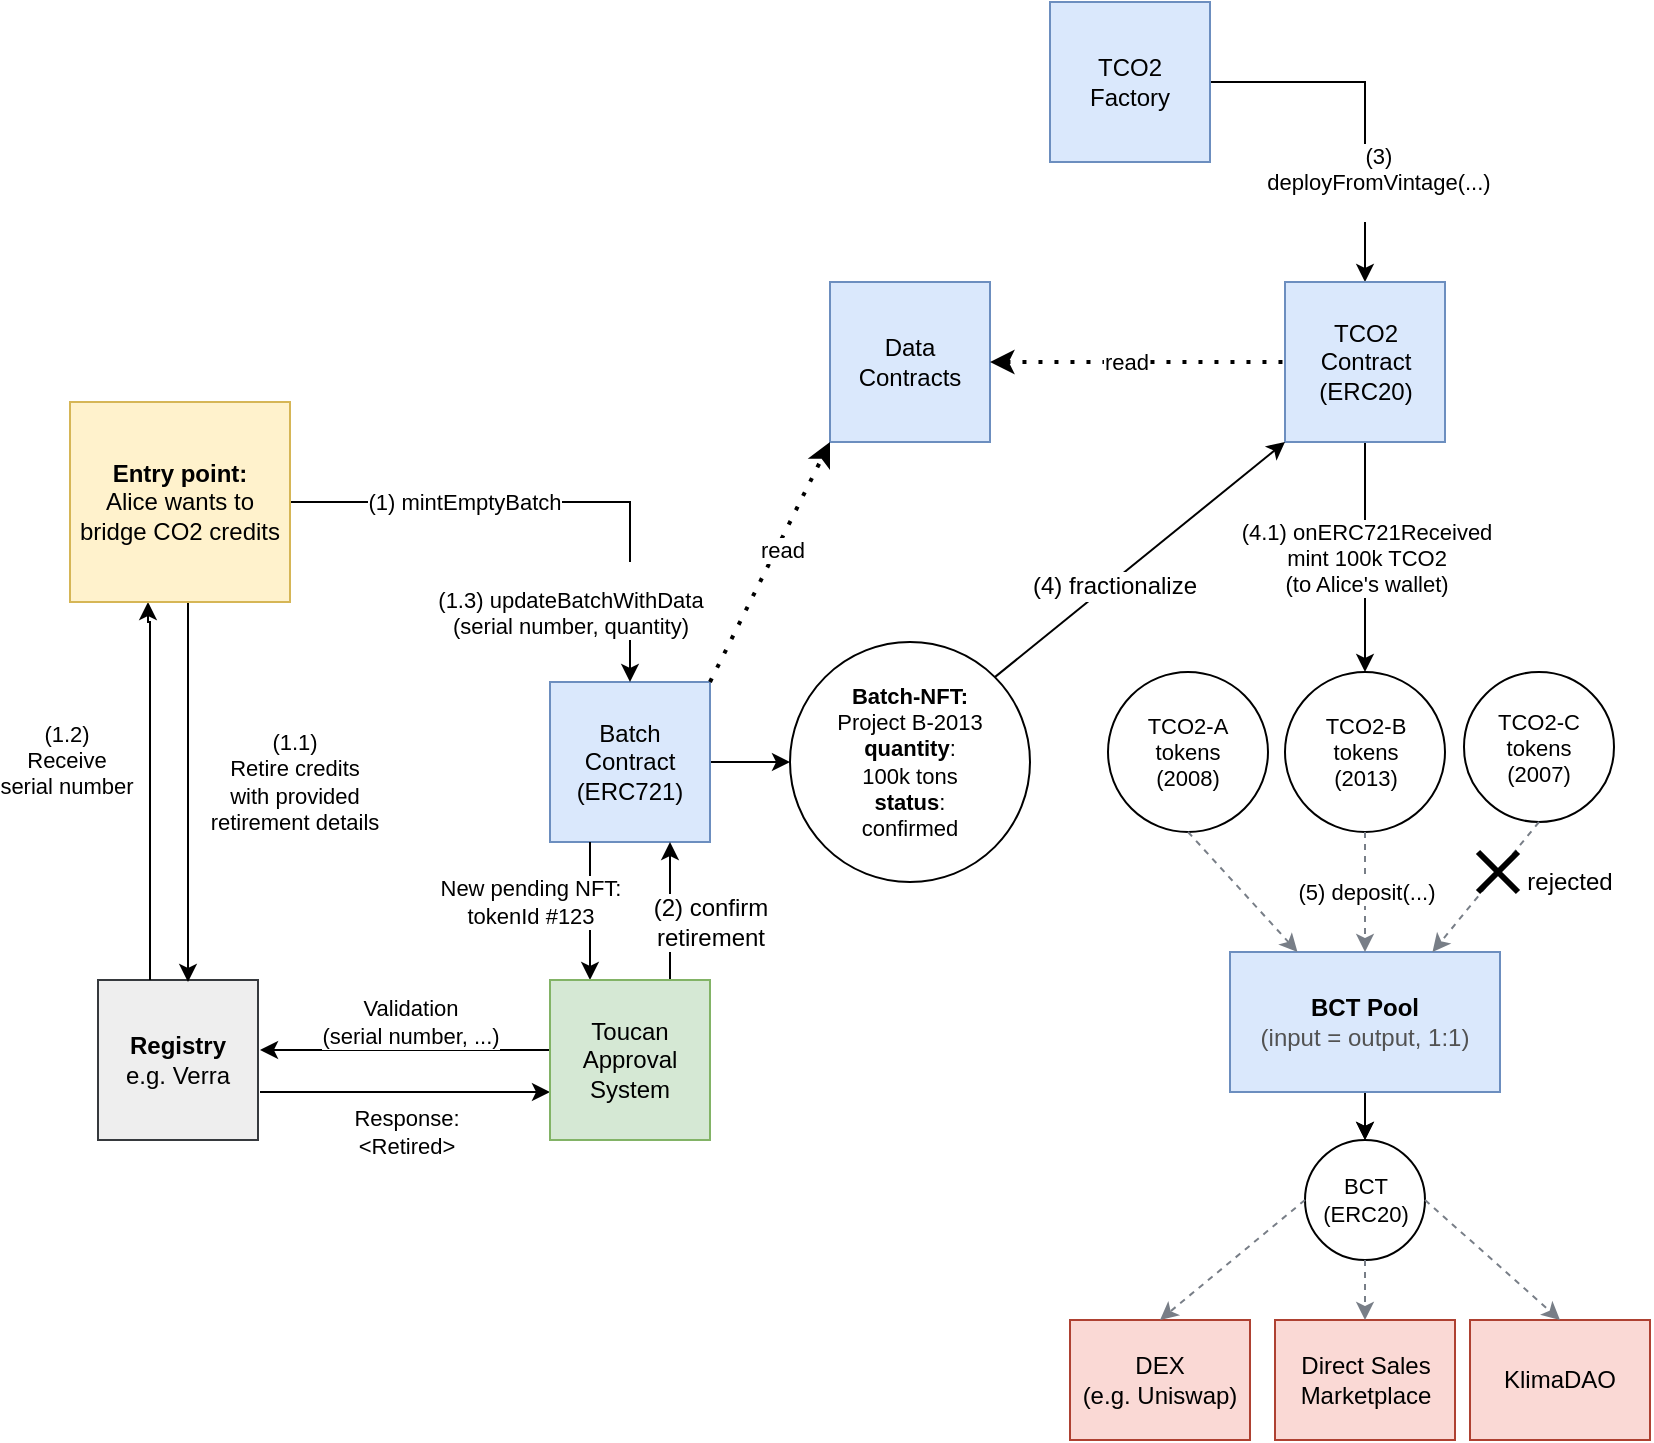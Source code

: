 <mxfile version="15.8.8" type="device"><diagram id="sLJ3AwWzQvBNDQkr9Tv0" name="Page-1"><mxGraphModel dx="1112" dy="772" grid="1" gridSize="10" guides="1" tooltips="1" connect="1" arrows="1" fold="1" page="1" pageScale="1" pageWidth="850" pageHeight="1100" math="0" shadow="0"><root><mxCell id="0"/><mxCell id="1" parent="0"/><mxCell id="ApxXddb9nVng1UYuBcLN-15" value="Response: &lt;br&gt;&amp;lt;Retired&amp;gt;" style="edgeStyle=orthogonalEdgeStyle;rounded=0;orthogonalLoop=1;jettySize=auto;html=1;exitX=1;exitY=0.75;exitDx=0;exitDy=0;entryX=0;entryY=0.75;entryDx=0;entryDy=0;" parent="1" edge="1"><mxGeometry y="-20" relative="1" as="geometry"><mxPoint as="offset"/><mxPoint x="290" y="585" as="targetPoint"/><mxPoint x="145" y="585" as="sourcePoint"/></mxGeometry></mxCell><mxCell id="UXw_VL8DJy0DbZ5enUOE-3" value="Validation&lt;br&gt;(serial number, ...)" style="edgeStyle=orthogonalEdgeStyle;rounded=0;orthogonalLoop=1;jettySize=auto;html=1;exitX=1;exitY=0.25;exitDx=0;exitDy=0;entryX=0;entryY=0.25;entryDx=0;entryDy=0;endArrow=none;endFill=0;startArrow=classic;startFill=1;" parent="1" edge="1"><mxGeometry x="0.035" y="14" relative="1" as="geometry"><mxPoint as="offset"/><mxPoint x="145" y="564" as="sourcePoint"/><mxPoint x="290" y="564" as="targetPoint"/></mxGeometry></mxCell><mxCell id="ApxXddb9nVng1UYuBcLN-1" value="&lt;b&gt;Registry &lt;/b&gt;&lt;br&gt;e.g. Verra" style="whiteSpace=wrap;html=1;aspect=fixed;fillColor=#eeeeee;strokeColor=#36393d;" parent="1" vertex="1"><mxGeometry x="64" y="529" width="80" height="80" as="geometry"/></mxCell><mxCell id="ApxXddb9nVng1UYuBcLN-17" style="edgeStyle=orthogonalEdgeStyle;rounded=0;orthogonalLoop=1;jettySize=auto;html=1;exitX=1;exitY=0.5;exitDx=0;exitDy=0;entryX=0;entryY=0.5;entryDx=0;entryDy=0;" parent="1" source="ApxXddb9nVng1UYuBcLN-2" target="ApxXddb9nVng1UYuBcLN-4" edge="1"><mxGeometry relative="1" as="geometry"/></mxCell><mxCell id="ApxXddb9nVng1UYuBcLN-2" value="Batch Contract&lt;br&gt;(ERC721)" style="whiteSpace=wrap;html=1;aspect=fixed;fillColor=#dae8fc;strokeColor=#6c8ebf;" parent="1" vertex="1"><mxGeometry x="290" y="380" width="80" height="80" as="geometry"/></mxCell><mxCell id="ApxXddb9nVng1UYuBcLN-6" style="edgeStyle=orthogonalEdgeStyle;rounded=0;orthogonalLoop=1;jettySize=auto;html=1;entryX=0.5;entryY=0;entryDx=0;entryDy=0;exitX=1;exitY=0.5;exitDx=0;exitDy=0;" parent="1" source="ApxXddb9nVng1UYuBcLN-3" target="ApxXddb9nVng1UYuBcLN-5" edge="1"><mxGeometry relative="1" as="geometry"/></mxCell><mxCell id="ApxXddb9nVng1UYuBcLN-27" value="&lt;div&gt;(3) &lt;br&gt;deployFromVintage(...)&lt;br&gt;&lt;br&gt;&lt;/div&gt;" style="edgeLabel;html=1;align=center;verticalAlign=middle;resizable=0;points=[];" parent="ApxXddb9nVng1UYuBcLN-6" vertex="1" connectable="0"><mxGeometry x="-0.106" relative="1" as="geometry"><mxPoint x="6" y="48" as="offset"/></mxGeometry></mxCell><mxCell id="ApxXddb9nVng1UYuBcLN-3" value="TCO2&lt;br&gt;Factory" style="whiteSpace=wrap;html=1;aspect=fixed;fillColor=#dae8fc;strokeColor=#6c8ebf;" parent="1" vertex="1"><mxGeometry x="540" y="40" width="80" height="80" as="geometry"/></mxCell><mxCell id="ApxXddb9nVng1UYuBcLN-4" value="&lt;b style=&quot;font-size: 11px&quot;&gt;Batch-NFT: &lt;/b&gt;&lt;br style=&quot;font-size: 11px&quot;&gt;Project B-2013&lt;br style=&quot;font-size: 11px&quot;&gt;&lt;b&gt;quantity&lt;/b&gt;: &lt;br&gt;100k tons&lt;br&gt;&lt;b&gt;status&lt;/b&gt;: &lt;br&gt;confirmed" style="ellipse;whiteSpace=wrap;html=1;aspect=fixed;fontSize=11;" parent="1" vertex="1"><mxGeometry x="410" y="360" width="120" height="120" as="geometry"/></mxCell><mxCell id="ApxXddb9nVng1UYuBcLN-25" value="(4.1) onERC721Received&lt;br&gt;mint 100k TCO2 &lt;br&gt;(to Alice's wallet)" style="edgeStyle=orthogonalEdgeStyle;rounded=0;orthogonalLoop=1;jettySize=auto;html=1;exitX=0.5;exitY=1;exitDx=0;exitDy=0;entryX=0.5;entryY=0;entryDx=0;entryDy=0;" parent="1" source="ApxXddb9nVng1UYuBcLN-5" target="ApxXddb9nVng1UYuBcLN-26" edge="1"><mxGeometry relative="1" as="geometry"><mxPoint x="630" y="430" as="targetPoint"/><mxPoint x="570" y="430" as="sourcePoint"/></mxGeometry></mxCell><mxCell id="ApxXddb9nVng1UYuBcLN-5" value="TCO2 Contract &lt;br&gt;(ERC20)" style="whiteSpace=wrap;html=1;aspect=fixed;fillColor=#dae8fc;strokeColor=#6c8ebf;" parent="1" vertex="1"><mxGeometry x="657.5" y="180" width="80" height="80" as="geometry"/></mxCell><mxCell id="YN21bf0zdzOsK99Uy-vF-25" style="edgeStyle=orthogonalEdgeStyle;rounded=0;orthogonalLoop=1;jettySize=auto;html=1;entryX=0.5;entryY=0;entryDx=0;entryDy=0;" parent="1" source="ApxXddb9nVng1UYuBcLN-7" target="ApxXddb9nVng1UYuBcLN-2" edge="1"><mxGeometry relative="1" as="geometry"/></mxCell><mxCell id="YN21bf0zdzOsK99Uy-vF-26" value="(1) mintEmptyBatch &lt;br&gt; " style="edgeLabel;html=1;align=center;verticalAlign=middle;resizable=0;points=[];" parent="YN21bf0zdzOsK99Uy-vF-25" vertex="1" connectable="0"><mxGeometry x="-0.054" y="-3" relative="1" as="geometry"><mxPoint x="-36" y="-3" as="offset"/></mxGeometry></mxCell><mxCell id="UXw_VL8DJy0DbZ5enUOE-18" value="&lt;br&gt;&lt;div&gt;(1.3) updateBatchWithData &lt;br&gt;&lt;/div&gt;&lt;div&gt;(serial number, quantity)&lt;/div&gt;" style="edgeLabel;html=1;align=center;verticalAlign=middle;resizable=0;points=[];" parent="YN21bf0zdzOsK99Uy-vF-25" vertex="1" connectable="0"><mxGeometry x="0.462" y="2" relative="1" as="geometry"><mxPoint x="-32" y="29" as="offset"/></mxGeometry></mxCell><mxCell id="UXw_VL8DJy0DbZ5enUOE-6" style="edgeStyle=orthogonalEdgeStyle;rounded=0;orthogonalLoop=1;jettySize=auto;html=1;exitX=0.75;exitY=1;exitDx=0;exitDy=0;" parent="1" edge="1"><mxGeometry relative="1" as="geometry"><mxPoint x="128.5" y="340" as="sourcePoint"/><mxPoint x="109" y="530" as="targetPoint"/><Array as="points"><mxPoint x="109" y="340"/><mxPoint x="109" y="530"/></Array></mxGeometry></mxCell><mxCell id="UXw_VL8DJy0DbZ5enUOE-7" value="(1.1)&lt;br&gt;Retire credits&lt;br&gt; with provided &lt;br&gt;retirement details" style="edgeLabel;html=1;align=center;verticalAlign=middle;resizable=0;points=[];" parent="UXw_VL8DJy0DbZ5enUOE-6" vertex="1" connectable="0"><mxGeometry x="0.154" y="3" relative="1" as="geometry"><mxPoint x="50" y="-12" as="offset"/></mxGeometry></mxCell><mxCell id="UXw_VL8DJy0DbZ5enUOE-8" style="edgeStyle=orthogonalEdgeStyle;rounded=0;orthogonalLoop=1;jettySize=auto;html=1;startArrow=classic;startFill=1;endArrow=none;endFill=0;entryX=0.25;entryY=0;entryDx=0;entryDy=0;" parent="1" edge="1"><mxGeometry relative="1" as="geometry"><mxPoint x="89" y="340" as="sourcePoint"/><mxPoint x="90" y="529" as="targetPoint"/><Array as="points"><mxPoint x="89" y="350"/><mxPoint x="90" y="350"/></Array></mxGeometry></mxCell><mxCell id="UXw_VL8DJy0DbZ5enUOE-9" value="(1.2)&lt;br&gt;Receive &lt;br&gt;serial number" style="edgeLabel;html=1;align=center;verticalAlign=middle;resizable=0;points=[];" parent="UXw_VL8DJy0DbZ5enUOE-8" vertex="1" connectable="0"><mxGeometry x="-0.199" y="1" relative="1" as="geometry"><mxPoint x="-43" y="4" as="offset"/></mxGeometry></mxCell><mxCell id="ApxXddb9nVng1UYuBcLN-7" value="&lt;b&gt;Entry point:&lt;/b&gt;&lt;br&gt;Alice wants to bridge CO2 credits" style="rounded=0;whiteSpace=wrap;html=1;fillColor=#fff2cc;strokeColor=#d6b656;" parent="1" vertex="1"><mxGeometry x="50" y="240" width="110" height="100" as="geometry"/></mxCell><mxCell id="ApxXddb9nVng1UYuBcLN-26" value="TCO2-B&lt;br style=&quot;font-size: 11px&quot;&gt;tokens&lt;br&gt;(2013)" style="ellipse;whiteSpace=wrap;html=1;aspect=fixed;fontSize=11;" parent="1" vertex="1"><mxGeometry x="657.5" y="375" width="80" height="80" as="geometry"/></mxCell><mxCell id="ApxXddb9nVng1UYuBcLN-30" value="" style="shape=image;verticalLabelPosition=bottom;labelBackgroundColor=#ffffff;verticalAlign=top;aspect=fixed;imageAspect=0;image=https://s3.us-west-2.amazonaws.com/secure.notion-static.com/8de7fbc8-4c59-49e7-aa5c-ce12c96a3dc9/logo_toucan.png?X-Amz-Algorithm=AWS4-HMAC-SHA256&amp;X-Amz-Credential=AKIAT73L2G45O3KS52Y5%2F20210610%2Fus-west-2%2Fs3%2Faws4_request&amp;X-Amz-Date=20210610T150757Z&amp;X-Amz-Expires=86400&amp;X-Amz-Signature=f2cc1c3148d4d1b911664944583e450baf8573ade9db9d9d8e32bb73640a9103&amp;X-Amz-SignedHeaders=host&amp;response-content-disposition=filename%20%3D%22logo_toucan.png%22;" parent="1" vertex="1"><mxGeometry x="70" y="403.31" width="70" height="33.38" as="geometry"/></mxCell><mxCell id="YN21bf0zdzOsK99Uy-vF-13" style="edgeStyle=orthogonalEdgeStyle;rounded=0;orthogonalLoop=1;jettySize=auto;html=1;" parent="1" source="ApxXddb9nVng1UYuBcLN-37" target="YN21bf0zdzOsK99Uy-vF-12" edge="1"><mxGeometry relative="1" as="geometry"/></mxCell><mxCell id="hPcfE-STH4ZDjAKjTUGM-7" value="" style="edgeStyle=none;rounded=0;orthogonalLoop=1;jettySize=auto;html=1;fontSize=8;" parent="1" source="ApxXddb9nVng1UYuBcLN-37" target="YN21bf0zdzOsK99Uy-vF-12" edge="1"><mxGeometry relative="1" as="geometry"/></mxCell><mxCell id="ApxXddb9nVng1UYuBcLN-37" value="&lt;b&gt;BCT Pool&lt;/b&gt;&lt;br&gt;&lt;font color=&quot;#525252&quot;&gt;(input = output, 1:1) &lt;/font&gt;" style="rounded=0;whiteSpace=wrap;html=1;fillColor=#dae8fc;strokeColor=#6c8ebf;" parent="1" vertex="1"><mxGeometry x="630" y="515" width="135" height="70" as="geometry"/></mxCell><mxCell id="ApxXddb9nVng1UYuBcLN-42" value="(5) deposit(...)" style="rounded=0;orthogonalLoop=1;jettySize=auto;html=1;dashed=1;fillColor=#ffff88;strokeColor=#787E87;entryX=0.5;entryY=0;entryDx=0;entryDy=0;" parent="1" source="ApxXddb9nVng1UYuBcLN-26" target="ApxXddb9nVng1UYuBcLN-37" edge="1"><mxGeometry relative="1" as="geometry"><mxPoint x="714.8" y="479.52" as="sourcePoint"/><mxPoint x="650" y="530" as="targetPoint"/></mxGeometry></mxCell><mxCell id="YN21bf0zdzOsK99Uy-vF-7" value="TCO2-A&lt;br style=&quot;font-size: 11px&quot;&gt;tokens&lt;br&gt;(2008)" style="ellipse;whiteSpace=wrap;html=1;aspect=fixed;fontSize=11;" parent="1" vertex="1"><mxGeometry x="569" y="375" width="80" height="80" as="geometry"/></mxCell><mxCell id="YN21bf0zdzOsK99Uy-vF-8" value="TCO2-C&lt;br style=&quot;font-size: 11px&quot;&gt;tokens&lt;br&gt;(2007)" style="ellipse;whiteSpace=wrap;html=1;aspect=fixed;fontSize=11;" parent="1" vertex="1"><mxGeometry x="747" y="375" width="75" height="75" as="geometry"/></mxCell><mxCell id="YN21bf0zdzOsK99Uy-vF-11" style="rounded=0;orthogonalLoop=1;jettySize=auto;html=1;entryX=0.75;entryY=0;entryDx=0;entryDy=0;dashed=1;fillColor=#ffff88;strokeColor=#787E87;exitX=0.5;exitY=1;exitDx=0;exitDy=0;" parent="1" source="YN21bf0zdzOsK99Uy-vF-8" target="ApxXddb9nVng1UYuBcLN-37" edge="1"><mxGeometry relative="1" as="geometry"><mxPoint x="715.979" y="470.004" as="sourcePoint"/><mxPoint x="707.5" y="550" as="targetPoint"/></mxGeometry></mxCell><mxCell id="YN21bf0zdzOsK99Uy-vF-12" value="BCT &lt;br style=&quot;font-size: 11px&quot;&gt;(ERC20)" style="ellipse;whiteSpace=wrap;html=1;aspect=fixed;fontSize=11;" parent="1" vertex="1"><mxGeometry x="667.5" y="609" width="60" height="60" as="geometry"/></mxCell><mxCell id="YN21bf0zdzOsK99Uy-vF-14" value="DEX &lt;br&gt;(e.g. Uniswap)" style="rounded=0;whiteSpace=wrap;html=1;fillColor=#fad9d5;strokeColor=#ae4132;" parent="1" vertex="1"><mxGeometry x="550" y="699" width="90" height="60" as="geometry"/></mxCell><mxCell id="YN21bf0zdzOsK99Uy-vF-15" value="KlimaDAO" style="rounded=0;whiteSpace=wrap;html=1;fillColor=#fad9d5;strokeColor=#ae4132;" parent="1" vertex="1"><mxGeometry x="750" y="699" width="90" height="60" as="geometry"/></mxCell><mxCell id="YN21bf0zdzOsK99Uy-vF-16" value="&lt;div&gt;Direct Sales Marketplace&lt;/div&gt;" style="rounded=0;whiteSpace=wrap;html=1;fillColor=#fad9d5;strokeColor=#ae4132;" parent="1" vertex="1"><mxGeometry x="652.5" y="699" width="90" height="60" as="geometry"/></mxCell><mxCell id="YN21bf0zdzOsK99Uy-vF-18" style="rounded=0;orthogonalLoop=1;jettySize=auto;html=1;dashed=1;fillColor=#ffff88;strokeColor=#787E87;entryX=0.25;entryY=0;entryDx=0;entryDy=0;exitX=0.5;exitY=1;exitDx=0;exitDy=0;" parent="1" source="YN21bf0zdzOsK99Uy-vF-7" target="ApxXddb9nVng1UYuBcLN-37" edge="1"><mxGeometry relative="1" as="geometry"><mxPoint x="590" y="460" as="sourcePoint"/><mxPoint x="590" y="510" as="targetPoint"/></mxGeometry></mxCell><mxCell id="YN21bf0zdzOsK99Uy-vF-20" style="rounded=0;orthogonalLoop=1;jettySize=auto;html=1;dashed=1;fillColor=#ffff88;strokeColor=#787E87;exitX=0;exitY=0.5;exitDx=0;exitDy=0;entryX=0.5;entryY=0;entryDx=0;entryDy=0;" parent="1" source="YN21bf0zdzOsK99Uy-vF-12" target="YN21bf0zdzOsK99Uy-vF-14" edge="1"><mxGeometry relative="1" as="geometry"><mxPoint x="510" y="579" as="sourcePoint"/><mxPoint x="530" y="679" as="targetPoint"/></mxGeometry></mxCell><mxCell id="YN21bf0zdzOsK99Uy-vF-21" style="rounded=0;orthogonalLoop=1;jettySize=auto;html=1;dashed=1;fillColor=#ffff88;strokeColor=#787E87;exitX=1;exitY=0.5;exitDx=0;exitDy=0;entryX=0.5;entryY=0;entryDx=0;entryDy=0;" parent="1" source="YN21bf0zdzOsK99Uy-vF-12" target="YN21bf0zdzOsK99Uy-vF-15" edge="1"><mxGeometry relative="1" as="geometry"><mxPoint x="677.5" y="649" as="sourcePoint"/><mxPoint x="575" y="719" as="targetPoint"/></mxGeometry></mxCell><mxCell id="YN21bf0zdzOsK99Uy-vF-22" style="rounded=0;orthogonalLoop=1;jettySize=auto;html=1;dashed=1;fillColor=#ffff88;strokeColor=#787E87;entryX=0.5;entryY=0;entryDx=0;entryDy=0;exitX=0.5;exitY=1;exitDx=0;exitDy=0;" parent="1" source="YN21bf0zdzOsK99Uy-vF-12" target="YN21bf0zdzOsK99Uy-vF-16" edge="1"><mxGeometry relative="1" as="geometry"><mxPoint x="657.5" y="659" as="sourcePoint"/><mxPoint x="657.5" y="709" as="targetPoint"/></mxGeometry></mxCell><mxCell id="hPcfE-STH4ZDjAKjTUGM-5" style="rounded=0;orthogonalLoop=1;jettySize=auto;html=1;exitX=1;exitY=0;exitDx=0;exitDy=0;fontSize=8;entryX=0;entryY=1;entryDx=0;entryDy=0;" parent="1" source="ApxXddb9nVng1UYuBcLN-4" target="ApxXddb9nVng1UYuBcLN-5" edge="1"><mxGeometry relative="1" as="geometry"><mxPoint x="601.213" y="258.787" as="sourcePoint"/><mxPoint x="650" y="210" as="targetPoint"/></mxGeometry></mxCell><mxCell id="hPcfE-STH4ZDjAKjTUGM-6" value="(4) fractionalize " style="edgeLabel;html=1;align=center;verticalAlign=middle;resizable=0;points=[];fontSize=12;" parent="hPcfE-STH4ZDjAKjTUGM-5" vertex="1" connectable="0"><mxGeometry x="-0.204" y="-1" relative="1" as="geometry"><mxPoint x="1" as="offset"/></mxGeometry></mxCell><mxCell id="lb6WvdY_o6004ASid0PI-1" value="" style="shape=umlDestroy;whiteSpace=wrap;html=1;strokeWidth=3;" parent="1" vertex="1"><mxGeometry x="754" y="465" width="20" height="20" as="geometry"/></mxCell><mxCell id="lb6WvdY_o6004ASid0PI-2" value="rejected" style="text;html=1;strokeColor=none;fillColor=none;align=center;verticalAlign=middle;whiteSpace=wrap;rounded=0;" parent="1" vertex="1"><mxGeometry x="780" y="470" width="40" height="20" as="geometry"/></mxCell><mxCell id="UXw_VL8DJy0DbZ5enUOE-1" value="&lt;font style=&quot;font-size: 12px&quot;&gt;(2) confirm &lt;br&gt;retirement &lt;/font&gt;" style="edgeStyle=orthogonalEdgeStyle;rounded=0;orthogonalLoop=1;jettySize=auto;html=1;exitX=0.75;exitY=0;exitDx=0;exitDy=0;entryX=0.75;entryY=1;entryDx=0;entryDy=0;" parent="1" source="lb6WvdY_o6004ASid0PI-6" target="ApxXddb9nVng1UYuBcLN-2" edge="1"><mxGeometry x="-0.159" y="-20" relative="1" as="geometry"><mxPoint as="offset"/></mxGeometry></mxCell><mxCell id="UXw_VL8DJy0DbZ5enUOE-2" value="New pending NFT:&lt;br&gt; tokenId #123 " style="edgeStyle=orthogonalEdgeStyle;rounded=0;orthogonalLoop=1;jettySize=auto;html=1;exitX=0.25;exitY=0;exitDx=0;exitDy=0;entryX=0.25;entryY=1;entryDx=0;entryDy=0;endArrow=none;endFill=0;startArrow=classic;startFill=1;" parent="1" source="lb6WvdY_o6004ASid0PI-6" target="ApxXddb9nVng1UYuBcLN-2" edge="1"><mxGeometry x="0.13" y="30" relative="1" as="geometry"><mxPoint as="offset"/></mxGeometry></mxCell><mxCell id="lb6WvdY_o6004ASid0PI-6" value="Toucan &lt;br&gt;Approval &lt;br&gt;System" style="whiteSpace=wrap;html=1;aspect=fixed;fillColor=#d5e8d4;strokeColor=#82b366;" parent="1" vertex="1"><mxGeometry x="290" y="529" width="80" height="80" as="geometry"/></mxCell><mxCell id="UXw_VL8DJy0DbZ5enUOE-11" value="Data Contracts" style="whiteSpace=wrap;html=1;aspect=fixed;fillColor=#dae8fc;strokeColor=#6c8ebf;" parent="1" vertex="1"><mxGeometry x="430" y="180" width="80" height="80" as="geometry"/></mxCell><mxCell id="UXw_VL8DJy0DbZ5enUOE-13" value="" style="endArrow=classic;dashed=1;html=1;dashPattern=1 3;strokeWidth=2;rounded=0;exitX=1;exitY=0;exitDx=0;exitDy=0;entryX=0;entryY=1;entryDx=0;entryDy=0;endFill=1;" parent="1" source="ApxXddb9nVng1UYuBcLN-2" target="UXw_VL8DJy0DbZ5enUOE-11" edge="1"><mxGeometry width="50" height="50" relative="1" as="geometry"><mxPoint x="400" y="360" as="sourcePoint"/><mxPoint x="450" y="310" as="targetPoint"/></mxGeometry></mxCell><mxCell id="UXw_VL8DJy0DbZ5enUOE-16" value="read" style="edgeLabel;html=1;align=center;verticalAlign=middle;resizable=0;points=[];" parent="UXw_VL8DJy0DbZ5enUOE-13" vertex="1" connectable="0"><mxGeometry x="0.125" y="-2" relative="1" as="geometry"><mxPoint as="offset"/></mxGeometry></mxCell><mxCell id="UXw_VL8DJy0DbZ5enUOE-14" value="" style="endArrow=none;dashed=1;html=1;dashPattern=1 3;strokeWidth=2;rounded=0;entryX=0;entryY=0.5;entryDx=0;entryDy=0;exitX=1;exitY=0.5;exitDx=0;exitDy=0;endFill=0;startArrow=classic;startFill=1;" parent="1" source="UXw_VL8DJy0DbZ5enUOE-11" target="ApxXddb9nVng1UYuBcLN-5" edge="1"><mxGeometry width="50" height="50" relative="1" as="geometry"><mxPoint x="400" y="360" as="sourcePoint"/><mxPoint x="450" y="310" as="targetPoint"/></mxGeometry></mxCell><mxCell id="UXw_VL8DJy0DbZ5enUOE-15" value="read" style="edgeLabel;html=1;align=center;verticalAlign=middle;resizable=0;points=[];" parent="UXw_VL8DJy0DbZ5enUOE-14" vertex="1" connectable="0"><mxGeometry x="-0.088" y="-3" relative="1" as="geometry"><mxPoint y="-3" as="offset"/></mxGeometry></mxCell></root></mxGraphModel></diagram></mxfile>